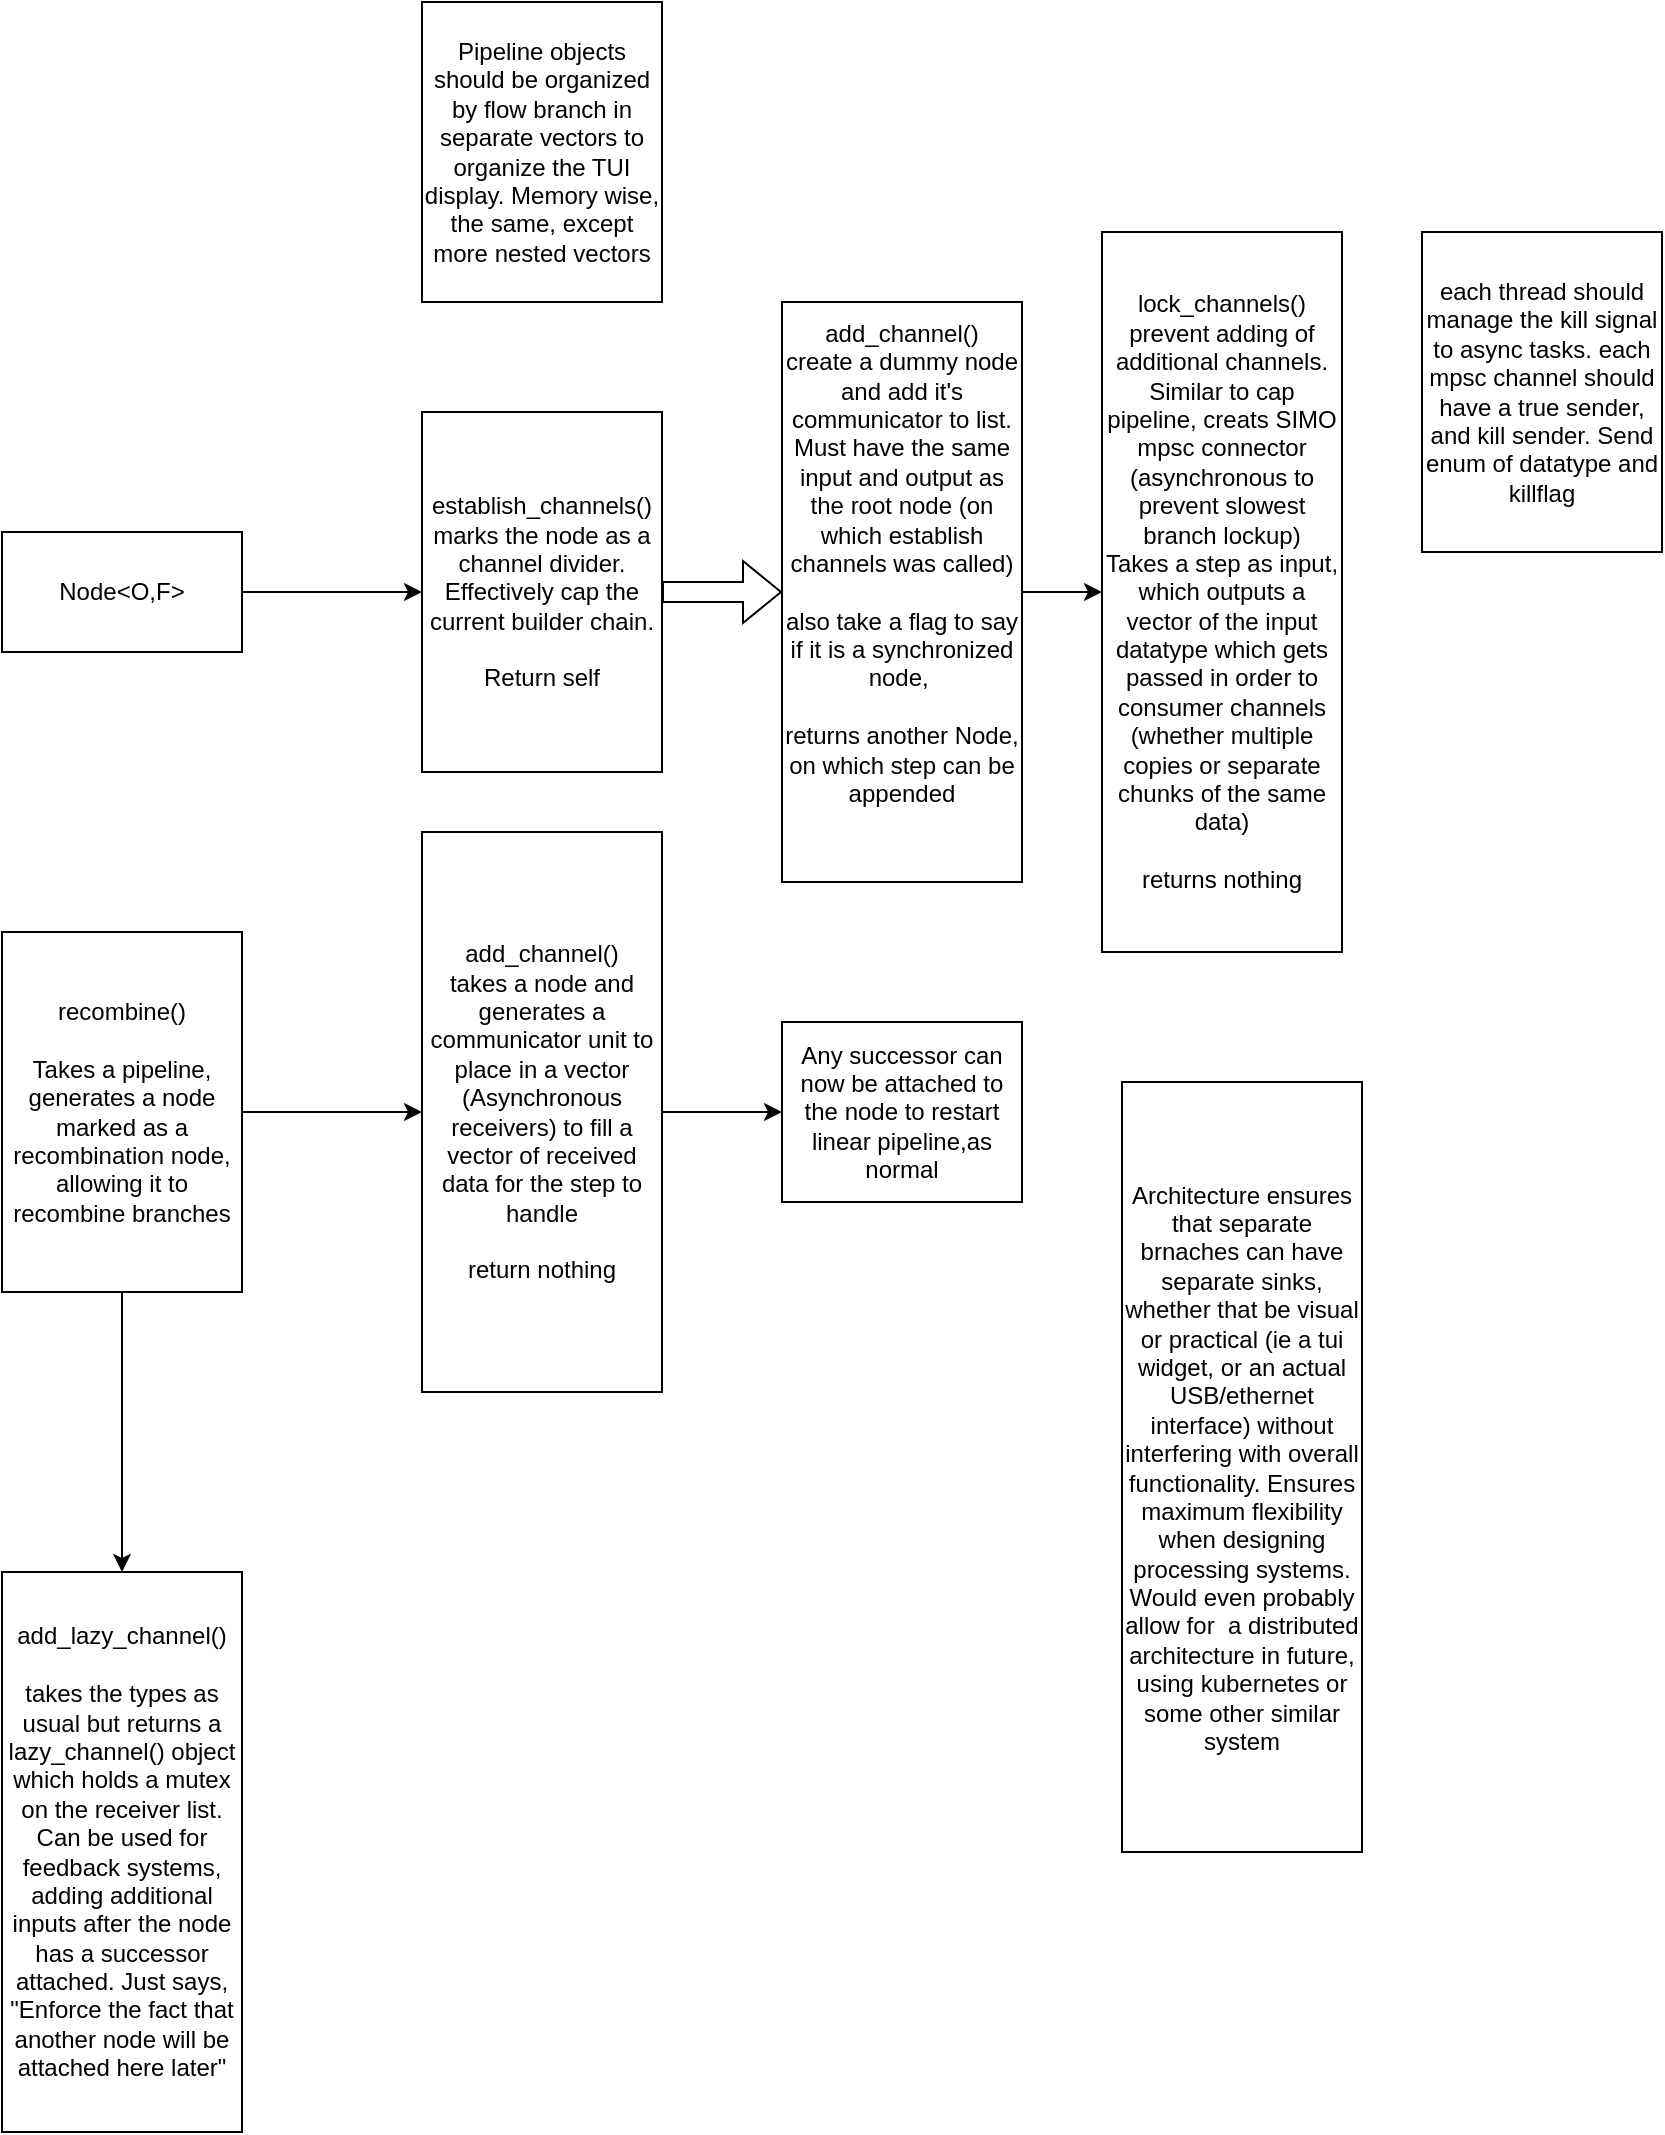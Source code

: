 <mxfile version="28.0.4">
  <diagram name="Page-1" id="h59sVZ-mfmGLs4b8hLnP">
    <mxGraphModel dx="2279" dy="1211" grid="1" gridSize="10" guides="1" tooltips="1" connect="1" arrows="1" fold="1" page="1" pageScale="1" pageWidth="1600" pageHeight="1600" math="0" shadow="0">
      <root>
        <mxCell id="0" />
        <mxCell id="1" parent="0" />
        <mxCell id="jdwiW35CzVLMYtRzhfuA-5" value="" style="edgeStyle=orthogonalEdgeStyle;rounded=0;orthogonalLoop=1;jettySize=auto;html=1;" edge="1" parent="1" source="jdwiW35CzVLMYtRzhfuA-1" target="jdwiW35CzVLMYtRzhfuA-4">
          <mxGeometry relative="1" as="geometry" />
        </mxCell>
        <mxCell id="jdwiW35CzVLMYtRzhfuA-1" value="Node&amp;lt;O,F&amp;gt;" style="rounded=0;whiteSpace=wrap;html=1;" vertex="1" parent="1">
          <mxGeometry x="50" y="340" width="120" height="60" as="geometry" />
        </mxCell>
        <mxCell id="jdwiW35CzVLMYtRzhfuA-9" value="" style="edgeStyle=orthogonalEdgeStyle;rounded=0;orthogonalLoop=1;jettySize=auto;html=1;" edge="1" parent="1" source="jdwiW35CzVLMYtRzhfuA-2" target="jdwiW35CzVLMYtRzhfuA-8">
          <mxGeometry relative="1" as="geometry" />
        </mxCell>
        <mxCell id="jdwiW35CzVLMYtRzhfuA-2" value="add_channel()&lt;div&gt;create a dummy node and add it&#39;s communicator to list. Must have the same input and output as the root node (on which establish channels was called)&lt;br&gt;&lt;br&gt;also take a flag to say if it is a synchronized node,&amp;nbsp;&lt;br&gt;&lt;br&gt;returns another Node, on which step can be appended&lt;/div&gt;&lt;div&gt;&lt;br&gt;&lt;/div&gt;&lt;div&gt;&lt;br&gt;&lt;/div&gt;" style="whiteSpace=wrap;html=1;rounded=0;" vertex="1" parent="1">
          <mxGeometry x="440" y="225" width="120" height="290" as="geometry" />
        </mxCell>
        <mxCell id="jdwiW35CzVLMYtRzhfuA-4" value="establish_channels()&lt;br&gt;marks the node as a channel divider. Effectively cap the current builder chain.&lt;br&gt;&lt;br&gt;Return self" style="whiteSpace=wrap;html=1;rounded=0;" vertex="1" parent="1">
          <mxGeometry x="260" y="280" width="120" height="180" as="geometry" />
        </mxCell>
        <mxCell id="jdwiW35CzVLMYtRzhfuA-6" value="" style="shape=flexArrow;endArrow=classic;html=1;rounded=0;" edge="1" parent="1" source="jdwiW35CzVLMYtRzhfuA-4" target="jdwiW35CzVLMYtRzhfuA-2">
          <mxGeometry width="50" height="50" relative="1" as="geometry">
            <mxPoint x="780" y="460" as="sourcePoint" />
            <mxPoint x="830" y="410" as="targetPoint" />
          </mxGeometry>
        </mxCell>
        <mxCell id="jdwiW35CzVLMYtRzhfuA-7" value="Pipeline objects should be organized by flow branch in separate vectors to organize the TUI display. Memory wise, the same, except more nested vectors" style="rounded=0;whiteSpace=wrap;html=1;" vertex="1" parent="1">
          <mxGeometry x="260" y="75" width="120" height="150" as="geometry" />
        </mxCell>
        <mxCell id="jdwiW35CzVLMYtRzhfuA-8" value="lock_channels()&lt;br&gt;prevent adding of additional channels. Similar to cap pipeline, creats SIMO mpsc connector (asynchronous to prevent slowest branch lockup)&lt;br&gt;Takes a step as input, which outputs a vector of the input datatype which gets passed in order to consumer channels (whether multiple copies or separate chunks of the same data)&lt;br&gt;&lt;br&gt;returns nothing" style="whiteSpace=wrap;html=1;rounded=0;" vertex="1" parent="1">
          <mxGeometry x="600" y="190" width="120" height="360" as="geometry" />
        </mxCell>
        <mxCell id="jdwiW35CzVLMYtRzhfuA-12" value="" style="edgeStyle=orthogonalEdgeStyle;rounded=0;orthogonalLoop=1;jettySize=auto;html=1;" edge="1" parent="1" source="jdwiW35CzVLMYtRzhfuA-10" target="jdwiW35CzVLMYtRzhfuA-11">
          <mxGeometry relative="1" as="geometry" />
        </mxCell>
        <mxCell id="jdwiW35CzVLMYtRzhfuA-16" value="" style="edgeStyle=orthogonalEdgeStyle;rounded=0;orthogonalLoop=1;jettySize=auto;html=1;" edge="1" parent="1" source="jdwiW35CzVLMYtRzhfuA-10" target="jdwiW35CzVLMYtRzhfuA-15">
          <mxGeometry relative="1" as="geometry" />
        </mxCell>
        <mxCell id="jdwiW35CzVLMYtRzhfuA-10" value="recombine()&lt;br&gt;&lt;br&gt;Takes a pipeline, generates a node marked as a recombination node, allowing it to recombine branches" style="rounded=0;whiteSpace=wrap;html=1;" vertex="1" parent="1">
          <mxGeometry x="50" y="540" width="120" height="180" as="geometry" />
        </mxCell>
        <mxCell id="jdwiW35CzVLMYtRzhfuA-14" value="" style="edgeStyle=orthogonalEdgeStyle;rounded=0;orthogonalLoop=1;jettySize=auto;html=1;" edge="1" parent="1" source="jdwiW35CzVLMYtRzhfuA-11" target="jdwiW35CzVLMYtRzhfuA-13">
          <mxGeometry relative="1" as="geometry" />
        </mxCell>
        <mxCell id="jdwiW35CzVLMYtRzhfuA-11" value="add_channel()&lt;br&gt;takes a node and generates a communicator unit to place in a vector (Asynchronous receivers) to fill a vector of received data for the step to handle&lt;br&gt;&lt;br&gt;return nothing" style="whiteSpace=wrap;html=1;rounded=0;" vertex="1" parent="1">
          <mxGeometry x="260" y="490" width="120" height="280" as="geometry" />
        </mxCell>
        <mxCell id="jdwiW35CzVLMYtRzhfuA-13" value="Any successor can now be attached to the node to restart linear pipeline,as normal" style="whiteSpace=wrap;html=1;rounded=0;" vertex="1" parent="1">
          <mxGeometry x="440" y="585" width="120" height="90" as="geometry" />
        </mxCell>
        <mxCell id="jdwiW35CzVLMYtRzhfuA-15" value="add_lazy_channel()&lt;div&gt;&lt;br&gt;takes the types as usual but returns a lazy_channel() object which holds a mutex on the receiver list. Can be used for feedback systems, adding additional inputs after the node has a successor attached. Just says, &quot;Enforce the fact that another node will be attached here later&quot;&lt;/div&gt;" style="whiteSpace=wrap;html=1;rounded=0;" vertex="1" parent="1">
          <mxGeometry x="50" y="860" width="120" height="280" as="geometry" />
        </mxCell>
        <mxCell id="jdwiW35CzVLMYtRzhfuA-17" value="Architecture ensures that separate brnaches can have separate sinks, whether that be visual or practical (ie a tui widget, or an actual USB/ethernet interface) without interfering with overall functionality. Ensures maximum flexibility when designing processing systems. Would even probably allow for&amp;nbsp; a distributed architecture in future, using kubernetes or some other similar system" style="rounded=0;whiteSpace=wrap;html=1;" vertex="1" parent="1">
          <mxGeometry x="610" y="615" width="120" height="385" as="geometry" />
        </mxCell>
        <mxCell id="jdwiW35CzVLMYtRzhfuA-18" value="each thread should manage the kill signal to async tasks. each mpsc channel should have a true sender, and kill sender. Send enum of datatype and killflag" style="rounded=0;whiteSpace=wrap;html=1;" vertex="1" parent="1">
          <mxGeometry x="760" y="190" width="120" height="160" as="geometry" />
        </mxCell>
      </root>
    </mxGraphModel>
  </diagram>
</mxfile>
